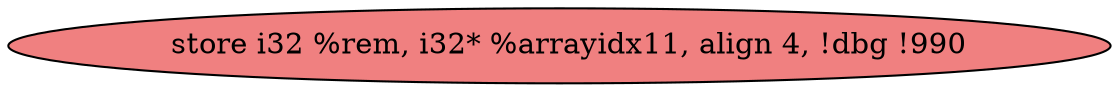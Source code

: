 
digraph G {


node0 [fillcolor=lightcoral,label="  store i32 %rem, i32* %arrayidx11, align 4, !dbg !990",shape=ellipse,style=filled ]



}
